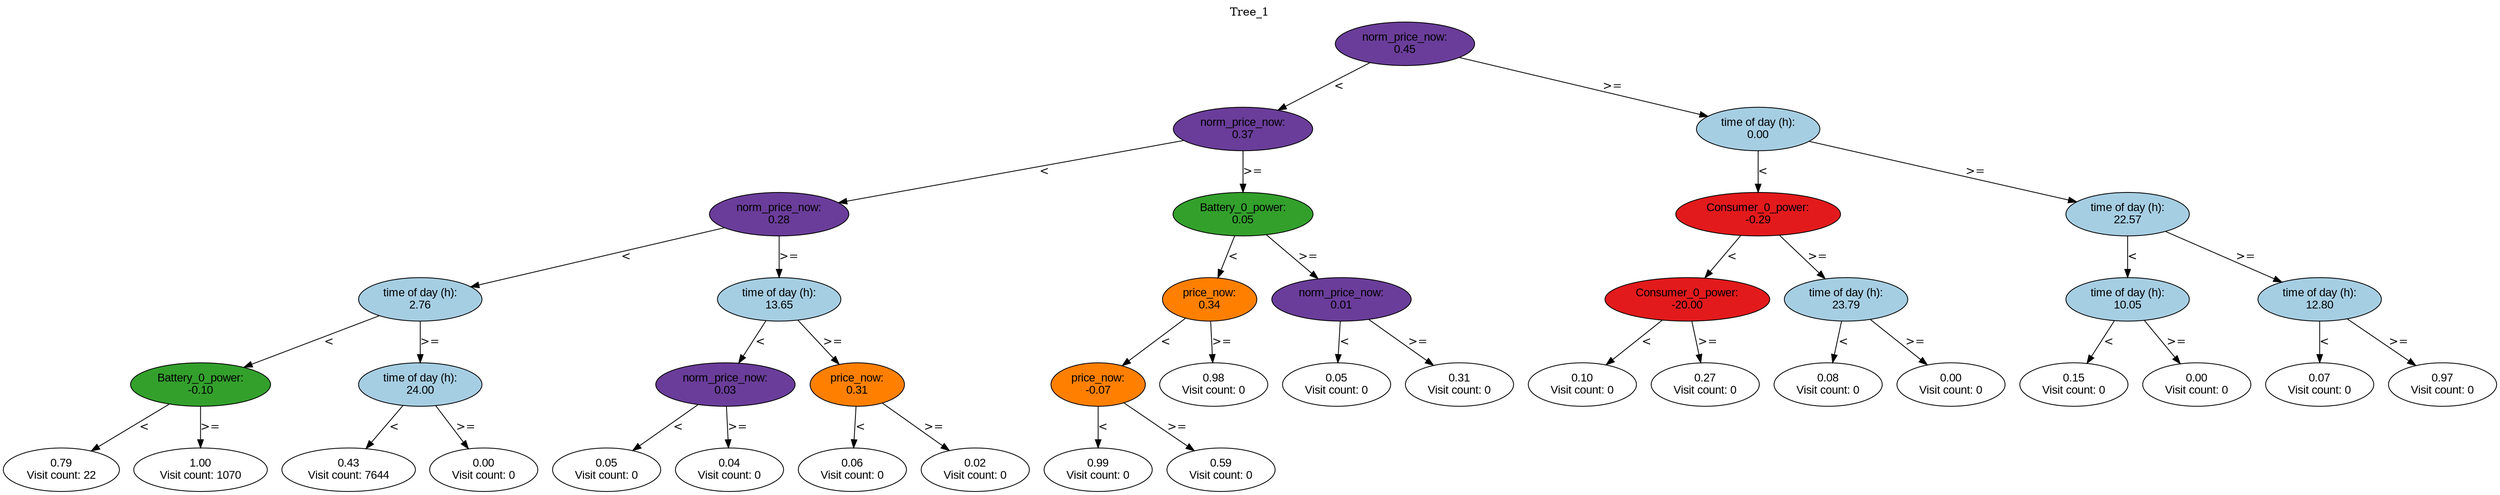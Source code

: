 digraph BST {
    node [fontname="Arial" style=filled colorscheme=paired12];
    0 [ label = "norm_price_now:
0.45" fillcolor=10];
    1 [ label = "norm_price_now:
0.37" fillcolor=10];
    2 [ label = "norm_price_now:
0.28" fillcolor=10];
    3 [ label = "time of day (h):
2.76" fillcolor=1];
    4 [ label = "Battery_0_power:
-0.10" fillcolor=4];
    5 [ label = "0.79
Visit count: 22" fillcolor=white];
    6 [ label = "1.00
Visit count: 1070" fillcolor=white];
    7 [ label = "time of day (h):
24.00" fillcolor=1];
    8 [ label = "0.43
Visit count: 7644" fillcolor=white];
    9 [ label = "0.00
Visit count: 0" fillcolor=white];
    10 [ label = "time of day (h):
13.65" fillcolor=1];
    11 [ label = "norm_price_now:
0.03" fillcolor=10];
    12 [ label = "0.05
Visit count: 0" fillcolor=white];
    13 [ label = "0.04
Visit count: 0" fillcolor=white];
    14 [ label = "price_now:
0.31" fillcolor=8];
    15 [ label = "0.06
Visit count: 0" fillcolor=white];
    16 [ label = "0.02
Visit count: 0" fillcolor=white];
    17 [ label = "Battery_0_power:
0.05" fillcolor=4];
    18 [ label = "price_now:
0.34" fillcolor=8];
    19 [ label = "price_now:
-0.07" fillcolor=8];
    20 [ label = "0.99
Visit count: 0" fillcolor=white];
    21 [ label = "0.59
Visit count: 0" fillcolor=white];
    22 [ label = "0.98
Visit count: 0" fillcolor=white];
    23 [ label = "norm_price_now:
0.01" fillcolor=10];
    24 [ label = "0.05
Visit count: 0" fillcolor=white];
    25 [ label = "0.31
Visit count: 0" fillcolor=white];
    26 [ label = "time of day (h):
0.00" fillcolor=1];
    27 [ label = "Consumer_0_power:
-0.29" fillcolor=6];
    28 [ label = "Consumer_0_power:
-20.00" fillcolor=6];
    29 [ label = "0.10
Visit count: 0" fillcolor=white];
    30 [ label = "0.27
Visit count: 0" fillcolor=white];
    31 [ label = "time of day (h):
23.79" fillcolor=1];
    32 [ label = "0.08
Visit count: 0" fillcolor=white];
    33 [ label = "0.00
Visit count: 0" fillcolor=white];
    34 [ label = "time of day (h):
22.57" fillcolor=1];
    35 [ label = "time of day (h):
10.05" fillcolor=1];
    36 [ label = "0.15
Visit count: 0" fillcolor=white];
    37 [ label = "0.00
Visit count: 0" fillcolor=white];
    38 [ label = "time of day (h):
12.80" fillcolor=1];
    39 [ label = "0.07
Visit count: 0" fillcolor=white];
    40 [ label = "0.97
Visit count: 0" fillcolor=white];

    0  -> 1[ label = "<"];
    0  -> 26[ label = ">="];
    1  -> 2[ label = "<"];
    1  -> 17[ label = ">="];
    2  -> 3[ label = "<"];
    2  -> 10[ label = ">="];
    3  -> 4[ label = "<"];
    3  -> 7[ label = ">="];
    4  -> 5[ label = "<"];
    4  -> 6[ label = ">="];
    7  -> 8[ label = "<"];
    7  -> 9[ label = ">="];
    10  -> 11[ label = "<"];
    10  -> 14[ label = ">="];
    11  -> 12[ label = "<"];
    11  -> 13[ label = ">="];
    14  -> 15[ label = "<"];
    14  -> 16[ label = ">="];
    17  -> 18[ label = "<"];
    17  -> 23[ label = ">="];
    18  -> 19[ label = "<"];
    18  -> 22[ label = ">="];
    19  -> 20[ label = "<"];
    19  -> 21[ label = ">="];
    23  -> 24[ label = "<"];
    23  -> 25[ label = ">="];
    26  -> 27[ label = "<"];
    26  -> 34[ label = ">="];
    27  -> 28[ label = "<"];
    27  -> 31[ label = ">="];
    28  -> 29[ label = "<"];
    28  -> 30[ label = ">="];
    31  -> 32[ label = "<"];
    31  -> 33[ label = ">="];
    34  -> 35[ label = "<"];
    34  -> 38[ label = ">="];
    35  -> 36[ label = "<"];
    35  -> 37[ label = ">="];
    38  -> 39[ label = "<"];
    38  -> 40[ label = ">="];

    labelloc="t";
    label="Tree_1";
}